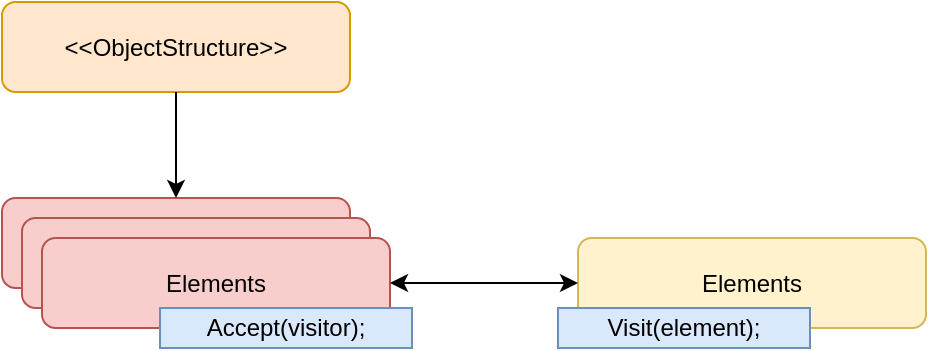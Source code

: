 <mxfile version="12.8.8" type="device"><diagram id="v9FxN5zj70JgncvcoCVJ" name="Page-1"><mxGraphModel dx="998" dy="548" grid="0" gridSize="10" guides="1" tooltips="1" connect="1" arrows="1" fold="1" page="1" pageScale="1" pageWidth="850" pageHeight="1100" math="0" shadow="0"><root><mxCell id="0"/><mxCell id="1" parent="0"/><mxCell id="wpkUmoFPMcVv4p-KHic_-2" value="&amp;lt;&amp;lt;ObjectStructure&amp;gt;&amp;gt;" style="rounded=1;whiteSpace=wrap;html=1;fillColor=#ffe6cc;strokeColor=#d79b00;" vertex="1" parent="1"><mxGeometry x="50" y="29" width="174" height="45" as="geometry"/></mxCell><mxCell id="wpkUmoFPMcVv4p-KHic_-3" value="Elements" style="rounded=1;whiteSpace=wrap;html=1;fillColor=#f8cecc;strokeColor=#b85450;" vertex="1" parent="1"><mxGeometry x="50" y="127" width="174" height="45" as="geometry"/></mxCell><mxCell id="wpkUmoFPMcVv4p-KHic_-4" value="Elements" style="rounded=1;whiteSpace=wrap;html=1;fillColor=#f8cecc;strokeColor=#b85450;" vertex="1" parent="1"><mxGeometry x="60" y="137" width="174" height="45" as="geometry"/></mxCell><mxCell id="wpkUmoFPMcVv4p-KHic_-5" value="Elements" style="rounded=1;whiteSpace=wrap;html=1;fillColor=#f8cecc;strokeColor=#b85450;" vertex="1" parent="1"><mxGeometry x="70" y="147" width="174" height="45" as="geometry"/></mxCell><mxCell id="wpkUmoFPMcVv4p-KHic_-6" value="Elements" style="rounded=1;whiteSpace=wrap;html=1;fillColor=#fff2cc;strokeColor=#d6b656;" vertex="1" parent="1"><mxGeometry x="338" y="147" width="174" height="45" as="geometry"/></mxCell><mxCell id="wpkUmoFPMcVv4p-KHic_-7" value="" style="endArrow=classic;html=1;exitX=0.5;exitY=1;exitDx=0;exitDy=0;entryX=0.5;entryY=0;entryDx=0;entryDy=0;" edge="1" parent="1" source="wpkUmoFPMcVv4p-KHic_-2" target="wpkUmoFPMcVv4p-KHic_-3"><mxGeometry width="50" height="50" relative="1" as="geometry"><mxPoint x="399" y="307" as="sourcePoint"/><mxPoint x="449" y="257" as="targetPoint"/></mxGeometry></mxCell><mxCell id="wpkUmoFPMcVv4p-KHic_-8" value="" style="endArrow=classic;startArrow=classic;html=1;entryX=0;entryY=0.5;entryDx=0;entryDy=0;exitX=1;exitY=0.5;exitDx=0;exitDy=0;" edge="1" parent="1" source="wpkUmoFPMcVv4p-KHic_-5" target="wpkUmoFPMcVv4p-KHic_-6"><mxGeometry width="50" height="50" relative="1" as="geometry"><mxPoint x="399" y="307" as="sourcePoint"/><mxPoint x="449" y="257" as="targetPoint"/></mxGeometry></mxCell><mxCell id="wpkUmoFPMcVv4p-KHic_-9" value="Accept(visitor);" style="rounded=0;whiteSpace=wrap;html=1;fillColor=#dae8fc;strokeColor=#6c8ebf;" vertex="1" parent="1"><mxGeometry x="129" y="182" width="126" height="20" as="geometry"/></mxCell><mxCell id="wpkUmoFPMcVv4p-KHic_-11" value="Visit(element);" style="rounded=0;whiteSpace=wrap;html=1;fillColor=#dae8fc;strokeColor=#6c8ebf;" vertex="1" parent="1"><mxGeometry x="328" y="182" width="126" height="20" as="geometry"/></mxCell></root></mxGraphModel></diagram></mxfile>